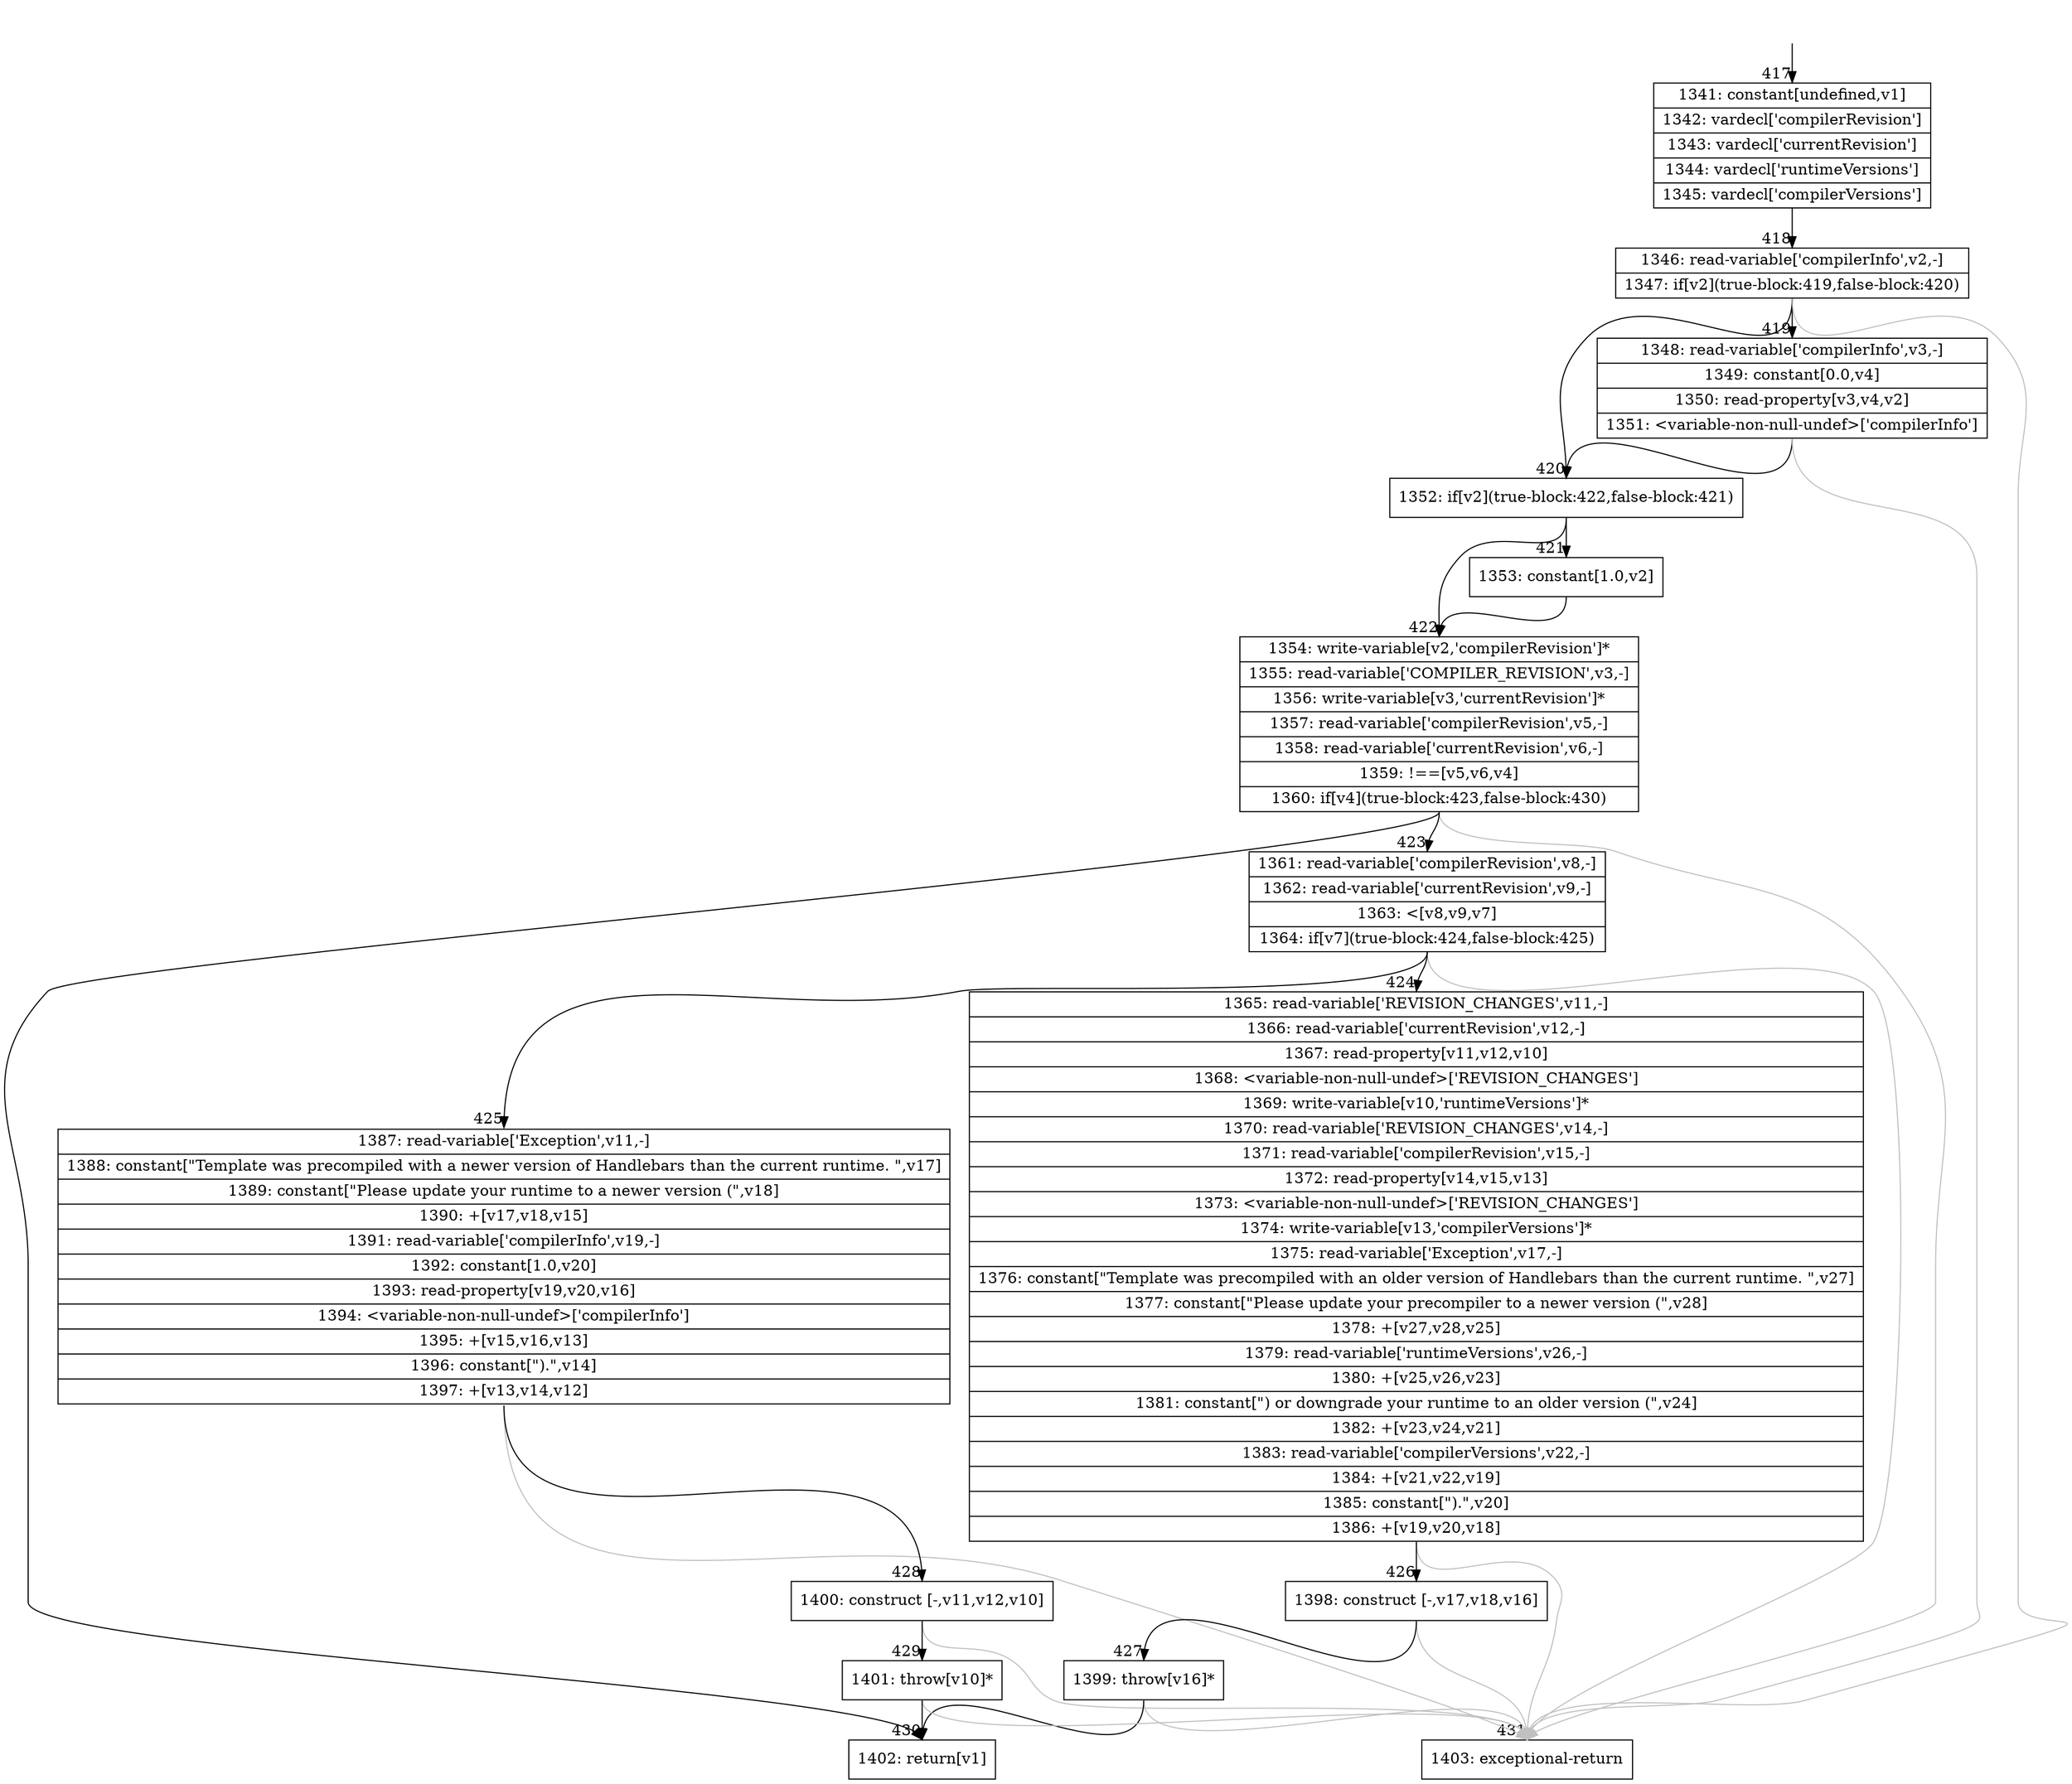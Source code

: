 digraph {
rankdir="TD"
BB_entry38[shape=none,label=""];
BB_entry38 -> BB417 [tailport=s, headport=n, headlabel="    417"]
BB417 [shape=record label="{1341: constant[undefined,v1]|1342: vardecl['compilerRevision']|1343: vardecl['currentRevision']|1344: vardecl['runtimeVersions']|1345: vardecl['compilerVersions']}" ] 
BB417 -> BB418 [tailport=s, headport=n, headlabel="      418"]
BB418 [shape=record label="{1346: read-variable['compilerInfo',v2,-]|1347: if[v2](true-block:419,false-block:420)}" ] 
BB418 -> BB420 [tailport=s, headport=n, headlabel="      420"]
BB418 -> BB419 [tailport=s, headport=n, headlabel="      419"]
BB418 -> BB431 [tailport=s, headport=n, color=gray, headlabel="      431"]
BB419 [shape=record label="{1348: read-variable['compilerInfo',v3,-]|1349: constant[0.0,v4]|1350: read-property[v3,v4,v2]|1351: \<variable-non-null-undef\>['compilerInfo']}" ] 
BB419 -> BB420 [tailport=s, headport=n]
BB419 -> BB431 [tailport=s, headport=n, color=gray]
BB420 [shape=record label="{1352: if[v2](true-block:422,false-block:421)}" ] 
BB420 -> BB422 [tailport=s, headport=n, headlabel="      422"]
BB420 -> BB421 [tailport=s, headport=n, headlabel="      421"]
BB421 [shape=record label="{1353: constant[1.0,v2]}" ] 
BB421 -> BB422 [tailport=s, headport=n]
BB422 [shape=record label="{1354: write-variable[v2,'compilerRevision']*|1355: read-variable['COMPILER_REVISION',v3,-]|1356: write-variable[v3,'currentRevision']*|1357: read-variable['compilerRevision',v5,-]|1358: read-variable['currentRevision',v6,-]|1359: !==[v5,v6,v4]|1360: if[v4](true-block:423,false-block:430)}" ] 
BB422 -> BB423 [tailport=s, headport=n, headlabel="      423"]
BB422 -> BB430 [tailport=s, headport=n, headlabel="      430"]
BB422 -> BB431 [tailport=s, headport=n, color=gray]
BB423 [shape=record label="{1361: read-variable['compilerRevision',v8,-]|1362: read-variable['currentRevision',v9,-]|1363: \<[v8,v9,v7]|1364: if[v7](true-block:424,false-block:425)}" ] 
BB423 -> BB424 [tailport=s, headport=n, headlabel="      424"]
BB423 -> BB425 [tailport=s, headport=n, headlabel="      425"]
BB423 -> BB431 [tailport=s, headport=n, color=gray]
BB424 [shape=record label="{1365: read-variable['REVISION_CHANGES',v11,-]|1366: read-variable['currentRevision',v12,-]|1367: read-property[v11,v12,v10]|1368: \<variable-non-null-undef\>['REVISION_CHANGES']|1369: write-variable[v10,'runtimeVersions']*|1370: read-variable['REVISION_CHANGES',v14,-]|1371: read-variable['compilerRevision',v15,-]|1372: read-property[v14,v15,v13]|1373: \<variable-non-null-undef\>['REVISION_CHANGES']|1374: write-variable[v13,'compilerVersions']*|1375: read-variable['Exception',v17,-]|1376: constant[\"Template was precompiled with an older version of Handlebars than the current runtime. \",v27]|1377: constant[\"Please update your precompiler to a newer version (\",v28]|1378: +[v27,v28,v25]|1379: read-variable['runtimeVersions',v26,-]|1380: +[v25,v26,v23]|1381: constant[\") or downgrade your runtime to an older version (\",v24]|1382: +[v23,v24,v21]|1383: read-variable['compilerVersions',v22,-]|1384: +[v21,v22,v19]|1385: constant[\").\",v20]|1386: +[v19,v20,v18]}" ] 
BB424 -> BB426 [tailport=s, headport=n, headlabel="      426"]
BB424 -> BB431 [tailport=s, headport=n, color=gray]
BB425 [shape=record label="{1387: read-variable['Exception',v11,-]|1388: constant[\"Template was precompiled with a newer version of Handlebars than the current runtime. \",v17]|1389: constant[\"Please update your runtime to a newer version (\",v18]|1390: +[v17,v18,v15]|1391: read-variable['compilerInfo',v19,-]|1392: constant[1.0,v20]|1393: read-property[v19,v20,v16]|1394: \<variable-non-null-undef\>['compilerInfo']|1395: +[v15,v16,v13]|1396: constant[\").\",v14]|1397: +[v13,v14,v12]}" ] 
BB425 -> BB428 [tailport=s, headport=n, headlabel="      428"]
BB425 -> BB431 [tailport=s, headport=n, color=gray]
BB426 [shape=record label="{1398: construct [-,v17,v18,v16]}" ] 
BB426 -> BB427 [tailport=s, headport=n, headlabel="      427"]
BB426 -> BB431 [tailport=s, headport=n, color=gray]
BB427 [shape=record label="{1399: throw[v16]*}" ] 
BB427 -> BB430 [tailport=s, headport=n]
BB427 -> BB431 [tailport=s, headport=n, color=gray]
BB428 [shape=record label="{1400: construct [-,v11,v12,v10]}" ] 
BB428 -> BB429 [tailport=s, headport=n, headlabel="      429"]
BB428 -> BB431 [tailport=s, headport=n, color=gray]
BB429 [shape=record label="{1401: throw[v10]*}" ] 
BB429 -> BB430 [tailport=s, headport=n]
BB429 -> BB431 [tailport=s, headport=n, color=gray]
BB430 [shape=record label="{1402: return[v1]}" ] 
BB431 [shape=record label="{1403: exceptional-return}" ] 
//#$~ 470
}
